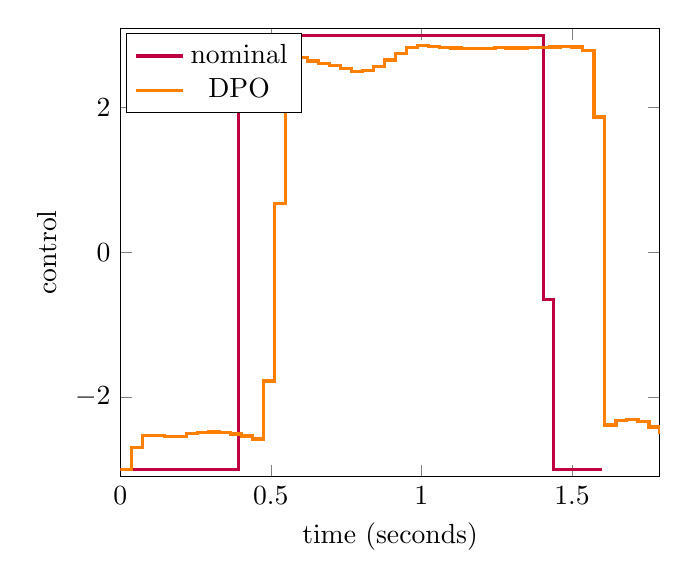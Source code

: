 \begin{tikzpicture}[]
\begin{axis}[legend style = {{at={(0.01,0.99)},anchor=north west}}, ylabel = {control}, xmin = {0.0}, xmax = {1.792}, axis equal image = {false}, ymax = {3.1}, xlabel = {time (seconds)}, hide axis = {false}, ymin = {-3.1}]\addplot+ [mark = {}, const plot,color=purple, very thick]coordinates {
(0.0, -3.0)
(0.033, -3.0)
(0.065, -3.0)
(0.098, -3.0)
(0.131, -3.0)
(0.163, -3.0)
(0.196, -3.0)
(0.229, -3.0)
(0.261, -3.0)
(0.294, -3.0)
(0.327, -3.0)
(0.359, -3.0)
(0.392, 2.928)
(0.425, 3.0)
(0.457, 3.0)
(0.49, 3.0)
(0.523, 3.0)
(0.555, 3.0)
(0.588, 3.0)
(0.621, 3.0)
(0.653, 3.0)
(0.686, 3.0)
(0.719, 3.0)
(0.751, 3.0)
(0.784, 3.0)
(0.817, 3.0)
(0.849, 3.0)
(0.882, 3.0)
(0.915, 3.0)
(0.947, 3.0)
(0.98, 3.0)
(1.013, 3.0)
(1.045, 3.0)
(1.078, 3.0)
(1.111, 3.0)
(1.143, 3.0)
(1.176, 3.0)
(1.209, 3.0)
(1.242, 3.0)
(1.274, 3.0)
(1.307, 3.0)
(1.34, 3.0)
(1.372, 3.0)
(1.405, -0.648)
(1.438, -3.0)
(1.47, -3.0)
(1.503, -3.0)
(1.536, -3.0)
(1.568, -3.0)
(1.601, -3.0)
};
\addlegendentry{nominal}
\addplot+ [mark = {}, const plot, color=orange, very thick]coordinates {
(0.0, -3.0)
(0.037, -2.699)
(0.073, -2.532)
(0.11, -2.529)
(0.146, -2.55)
(0.183, -2.547)
(0.219, -2.509)
(0.256, -2.489)
(0.293, -2.485)
(0.329, -2.494)
(0.366, -2.514)
(0.402, -2.541)
(0.439, -2.583)
(0.475, -1.777)
(0.512, 0.673)
(0.549, 2.753)
(0.585, 2.695)
(0.622, 2.648)
(0.658, 2.61)
(0.695, 2.582)
(0.732, 2.544)
(0.768, 2.504)
(0.805, 2.512)
(0.841, 2.568)
(0.878, 2.66)
(0.914, 2.755)
(0.951, 2.83)
(0.988, 2.863)
(1.024, 2.846)
(1.061, 2.834)
(1.097, 2.826)
(1.134, 2.822)
(1.17, 2.821)
(1.207, 2.824)
(1.244, 2.83)
(1.28, 2.828)
(1.317, 2.828)
(1.353, 2.83)
(1.39, 2.835)
(1.426, 2.842)
(1.463, 2.85)
(1.5, 2.841)
(1.536, 2.792)
(1.573, 1.873)
(1.609, -2.386)
(1.646, -2.323)
(1.682, -2.308)
(1.719, -2.339)
(1.756, -2.415)
(1.792, -2.51)
};
\addlegendentry{DPO}
\end{axis}

\end{tikzpicture}
